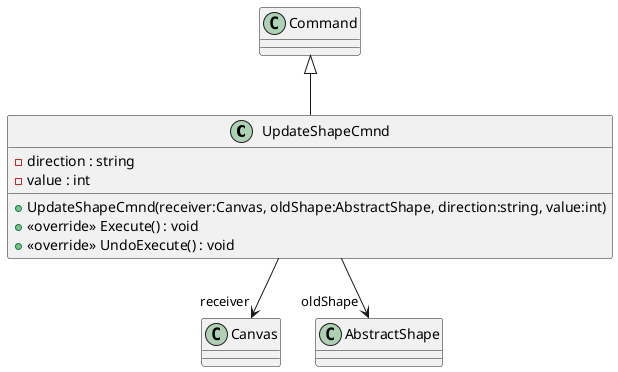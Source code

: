 @startuml
class UpdateShapeCmnd {
    - direction : string
    - value : int
    + UpdateShapeCmnd(receiver:Canvas, oldShape:AbstractShape, direction:string, value:int)
    + <<override>> Execute() : void
    + <<override>> UndoExecute() : void
}
Command <|-- UpdateShapeCmnd
UpdateShapeCmnd --> "receiver" Canvas
UpdateShapeCmnd --> "oldShape" AbstractShape
@enduml
